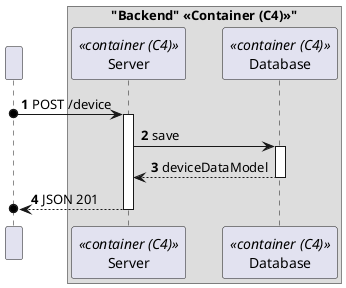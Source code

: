 @startuml
'https://plantuml.com/sequence-diagram
!pragma layout smetana

autonumber

participant " " as HTTP

box "Backend" <<Container (C4)>>"
    participant "Server" as SE<<container (C4)>>
    participant "Database" as DB<<container (C4)>>
end box


HTTP o-> SE : POST /device
activate SE

SE -> DB : save
activate DB

DB --> SE : deviceDataModel
deactivate DB


SE -->o HTTP : JSON 201
deactivate SE

deactivate HTTP


@enduml